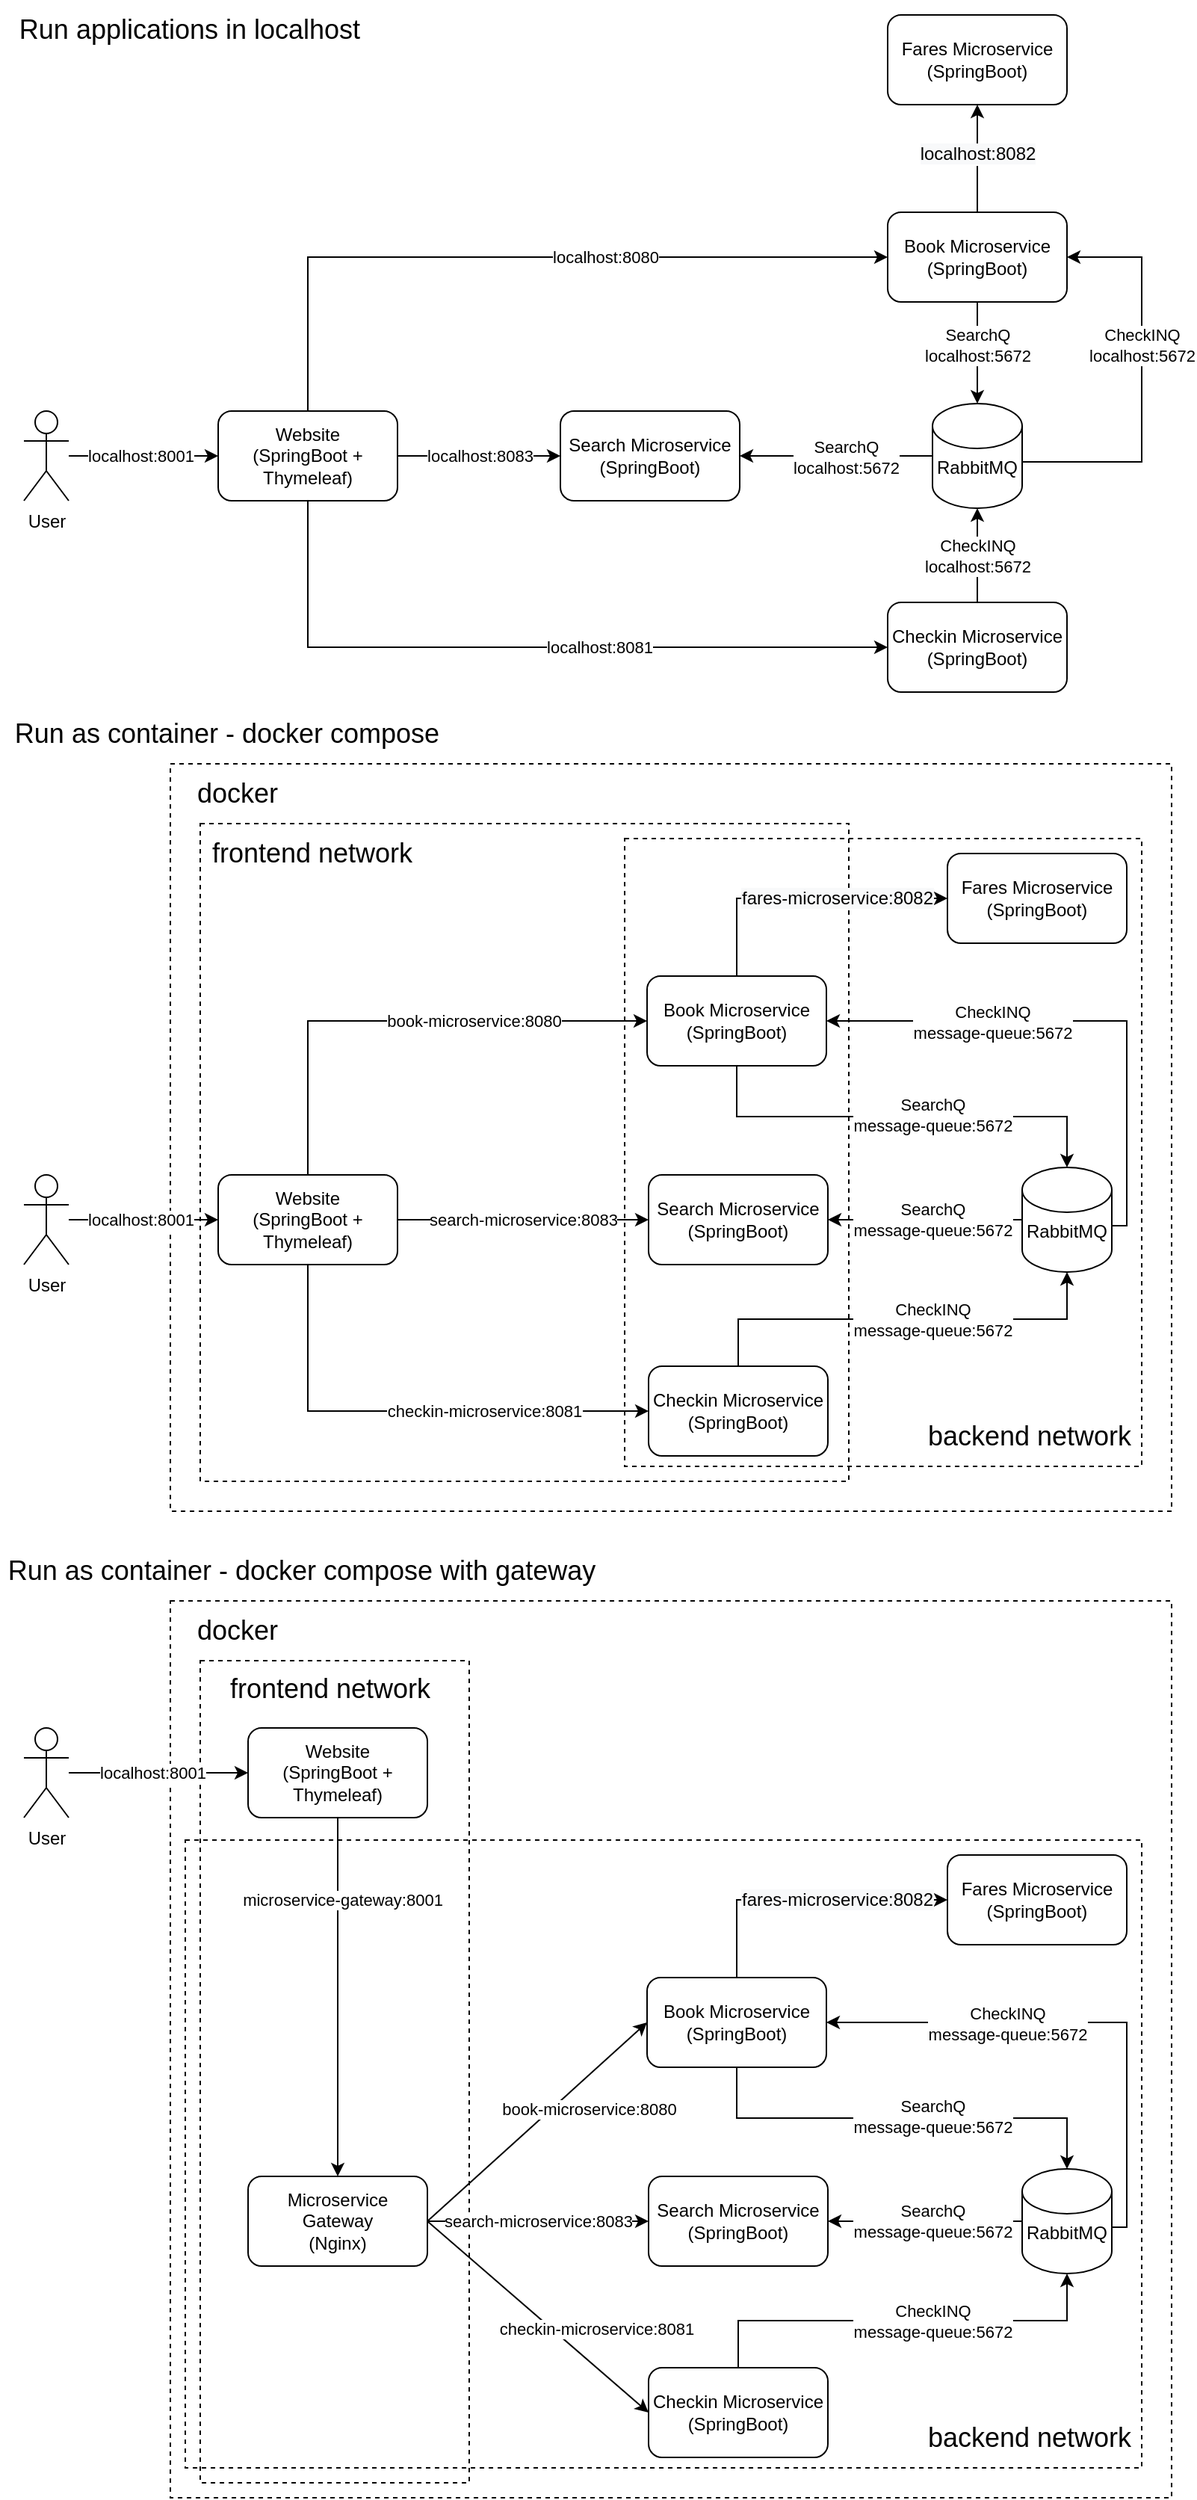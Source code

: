<mxfile version="13.6.3" type="device"><diagram id="6I0OCvxSQrVGMHxT2VVA" name="Page-1"><mxGraphModel dx="1311" dy="722" grid="1" gridSize="10" guides="1" tooltips="1" connect="1" arrows="1" fold="1" page="1" pageScale="1" pageWidth="827" pageHeight="1169" math="0" shadow="0"><root><mxCell id="0"/><mxCell id="1" parent="0"/><mxCell id="A7V5hSUl5MfBScBjOTuB-25" value="" style="rounded=0;whiteSpace=wrap;html=1;fontSize=18;fillColor=none;dashed=1;" parent="1" vertex="1"><mxGeometry x="130" y="530" width="670" height="500" as="geometry"/></mxCell><mxCell id="A7V5hSUl5MfBScBjOTuB-28" value="" style="rounded=0;whiteSpace=wrap;html=1;fontSize=18;fillColor=none;dashed=1;" parent="1" vertex="1"><mxGeometry x="150" y="570" width="434" height="440" as="geometry"/></mxCell><mxCell id="A7V5hSUl5MfBScBjOTuB-29" value="" style="rounded=0;whiteSpace=wrap;html=1;fontSize=18;fillColor=none;dashed=1;" parent="1" vertex="1"><mxGeometry x="434" y="580" width="346" height="420" as="geometry"/></mxCell><mxCell id="7SmYJBmZsG9GLQYLzFIc-7" value="localhost:8083" style="edgeStyle=orthogonalEdgeStyle;rounded=0;orthogonalLoop=1;jettySize=auto;html=1;" parent="1" source="7SmYJBmZsG9GLQYLzFIc-1" target="7SmYJBmZsG9GLQYLzFIc-2" edge="1"><mxGeometry relative="1" as="geometry"/></mxCell><mxCell id="7SmYJBmZsG9GLQYLzFIc-8" style="edgeStyle=orthogonalEdgeStyle;rounded=0;orthogonalLoop=1;jettySize=auto;html=1;exitX=0.5;exitY=0;exitDx=0;exitDy=0;entryX=0;entryY=0.5;entryDx=0;entryDy=0;" parent="1" source="7SmYJBmZsG9GLQYLzFIc-1" target="7SmYJBmZsG9GLQYLzFIc-3" edge="1"><mxGeometry relative="1" as="geometry"/></mxCell><mxCell id="7SmYJBmZsG9GLQYLzFIc-20" value="localhost:8080" style="edgeLabel;html=1;align=center;verticalAlign=middle;resizable=0;points=[];" parent="7SmYJBmZsG9GLQYLzFIc-8" vertex="1" connectable="0"><mxGeometry x="0.311" y="1" relative="1" as="geometry"><mxPoint x="-20" y="0.98" as="offset"/></mxGeometry></mxCell><mxCell id="7SmYJBmZsG9GLQYLzFIc-9" style="edgeStyle=orthogonalEdgeStyle;rounded=0;orthogonalLoop=1;jettySize=auto;html=1;entryX=0;entryY=0.5;entryDx=0;entryDy=0;exitX=0.5;exitY=1;exitDx=0;exitDy=0;" parent="1" source="7SmYJBmZsG9GLQYLzFIc-1" target="7SmYJBmZsG9GLQYLzFIc-4" edge="1"><mxGeometry relative="1" as="geometry"/></mxCell><mxCell id="7SmYJBmZsG9GLQYLzFIc-21" value="localhost:8081" style="edgeLabel;html=1;align=center;verticalAlign=middle;resizable=0;points=[];" parent="7SmYJBmZsG9GLQYLzFIc-9" vertex="1" connectable="0"><mxGeometry x="0.153" y="2" relative="1" as="geometry"><mxPoint x="13" y="2" as="offset"/></mxGeometry></mxCell><mxCell id="7SmYJBmZsG9GLQYLzFIc-1" value="Website&lt;br&gt;(SpringBoot + Thymeleaf)" style="rounded=1;whiteSpace=wrap;html=1;" parent="1" vertex="1"><mxGeometry x="162" y="294" width="120" height="60" as="geometry"/></mxCell><mxCell id="7SmYJBmZsG9GLQYLzFIc-2" value="Search Microservice&lt;br&gt;(SpringBoot)" style="rounded=1;whiteSpace=wrap;html=1;" parent="1" vertex="1"><mxGeometry x="391" y="294" width="120" height="60" as="geometry"/></mxCell><mxCell id="7SmYJBmZsG9GLQYLzFIc-13" style="edgeStyle=orthogonalEdgeStyle;rounded=0;orthogonalLoop=1;jettySize=auto;html=1;exitX=0.5;exitY=1;exitDx=0;exitDy=0;" parent="1" source="7SmYJBmZsG9GLQYLzFIc-3" target="7SmYJBmZsG9GLQYLzFIc-6" edge="1"><mxGeometry relative="1" as="geometry"/></mxCell><mxCell id="7SmYJBmZsG9GLQYLzFIc-14" value="SearchQ&lt;br&gt;localhost:5672" style="edgeLabel;html=1;align=center;verticalAlign=middle;resizable=0;points=[];" parent="7SmYJBmZsG9GLQYLzFIc-13" vertex="1" connectable="0"><mxGeometry x="-0.222" y="-3" relative="1" as="geometry"><mxPoint x="3" y="2" as="offset"/></mxGeometry></mxCell><mxCell id="7SmYJBmZsG9GLQYLzFIc-17" style="edgeStyle=orthogonalEdgeStyle;rounded=0;orthogonalLoop=1;jettySize=auto;html=1;entryX=0.5;entryY=1;entryDx=0;entryDy=0;" parent="1" source="7SmYJBmZsG9GLQYLzFIc-3" target="7SmYJBmZsG9GLQYLzFIc-5" edge="1"><mxGeometry relative="1" as="geometry"/></mxCell><mxCell id="7SmYJBmZsG9GLQYLzFIc-19" value="&lt;span style=&quot;font-size: 12px ; background-color: rgb(248 , 249 , 250)&quot;&gt;localhost:8082&lt;/span&gt;" style="edgeLabel;html=1;align=center;verticalAlign=middle;resizable=0;points=[];" parent="7SmYJBmZsG9GLQYLzFIc-17" vertex="1" connectable="0"><mxGeometry x="0.094" relative="1" as="geometry"><mxPoint as="offset"/></mxGeometry></mxCell><mxCell id="7SmYJBmZsG9GLQYLzFIc-3" value="Book Microservice&lt;br&gt;(SpringBoot)" style="rounded=1;whiteSpace=wrap;html=1;" parent="1" vertex="1"><mxGeometry x="610" y="161" width="120" height="60" as="geometry"/></mxCell><mxCell id="7SmYJBmZsG9GLQYLzFIc-11" value="CheckINQ&lt;br&gt;localhost:5672" style="edgeStyle=orthogonalEdgeStyle;rounded=0;orthogonalLoop=1;jettySize=auto;html=1;exitX=0.5;exitY=0;exitDx=0;exitDy=0;" parent="1" source="7SmYJBmZsG9GLQYLzFIc-4" target="7SmYJBmZsG9GLQYLzFIc-6" edge="1"><mxGeometry relative="1" as="geometry"/></mxCell><mxCell id="7SmYJBmZsG9GLQYLzFIc-4" value="Checkin Microservice&lt;br&gt;(SpringBoot)" style="rounded=1;whiteSpace=wrap;html=1;" parent="1" vertex="1"><mxGeometry x="610" y="422" width="120" height="60" as="geometry"/></mxCell><mxCell id="7SmYJBmZsG9GLQYLzFIc-5" value="Fares Microservice&lt;br&gt;(SpringBoot)" style="rounded=1;whiteSpace=wrap;html=1;" parent="1" vertex="1"><mxGeometry x="610" y="29" width="120" height="60" as="geometry"/></mxCell><mxCell id="7SmYJBmZsG9GLQYLzFIc-10" style="edgeStyle=orthogonalEdgeStyle;rounded=0;orthogonalLoop=1;jettySize=auto;html=1;entryX=1;entryY=0.5;entryDx=0;entryDy=0;" parent="1" source="7SmYJBmZsG9GLQYLzFIc-6" target="7SmYJBmZsG9GLQYLzFIc-2" edge="1"><mxGeometry relative="1" as="geometry"/></mxCell><mxCell id="7SmYJBmZsG9GLQYLzFIc-12" value="SearchQ&lt;br&gt;localhost:5672" style="edgeLabel;html=1;align=center;verticalAlign=middle;resizable=0;points=[];" parent="7SmYJBmZsG9GLQYLzFIc-10" vertex="1" connectable="0"><mxGeometry x="-0.2" y="1" relative="1" as="geometry"><mxPoint x="-7" as="offset"/></mxGeometry></mxCell><mxCell id="7SmYJBmZsG9GLQYLzFIc-15" style="edgeStyle=orthogonalEdgeStyle;rounded=0;orthogonalLoop=1;jettySize=auto;html=1;exitX=1;exitY=0.557;exitDx=0;exitDy=0;exitPerimeter=0;entryX=1;entryY=0.5;entryDx=0;entryDy=0;" parent="1" source="7SmYJBmZsG9GLQYLzFIc-6" target="7SmYJBmZsG9GLQYLzFIc-3" edge="1"><mxGeometry relative="1" as="geometry"><mxPoint x="765" y="208" as="targetPoint"/><Array as="points"><mxPoint x="780" y="328"/><mxPoint x="780" y="191"/></Array></mxGeometry></mxCell><mxCell id="7SmYJBmZsG9GLQYLzFIc-16" value="CheckINQ&lt;br&gt;localhost:5672" style="edgeLabel;html=1;align=center;verticalAlign=middle;resizable=0;points=[];" parent="7SmYJBmZsG9GLQYLzFIc-15" vertex="1" connectable="0"><mxGeometry x="-0.296" y="2" relative="1" as="geometry"><mxPoint x="2" y="-64" as="offset"/></mxGeometry></mxCell><mxCell id="7SmYJBmZsG9GLQYLzFIc-6" value="&lt;br&gt;RabbitMQ" style="shape=cylinder2;whiteSpace=wrap;html=1;boundedLbl=1;backgroundOutline=1;size=15;" parent="1" vertex="1"><mxGeometry x="640" y="289" width="60" height="70" as="geometry"/></mxCell><mxCell id="7SmYJBmZsG9GLQYLzFIc-23" style="edgeStyle=orthogonalEdgeStyle;rounded=0;orthogonalLoop=1;jettySize=auto;html=1;entryX=0;entryY=0.5;entryDx=0;entryDy=0;" parent="1" source="7SmYJBmZsG9GLQYLzFIc-22" target="7SmYJBmZsG9GLQYLzFIc-1" edge="1"><mxGeometry relative="1" as="geometry"/></mxCell><mxCell id="7SmYJBmZsG9GLQYLzFIc-24" value="localhost:8001" style="edgeLabel;html=1;align=center;verticalAlign=middle;resizable=0;points=[];" parent="7SmYJBmZsG9GLQYLzFIc-23" vertex="1" connectable="0"><mxGeometry x="-0.182" y="-1" relative="1" as="geometry"><mxPoint x="7" y="-1" as="offset"/></mxGeometry></mxCell><mxCell id="7SmYJBmZsG9GLQYLzFIc-22" value="User" style="shape=umlActor;verticalLabelPosition=bottom;verticalAlign=top;html=1;outlineConnect=0;" parent="1" vertex="1"><mxGeometry x="32" y="294" width="30" height="60" as="geometry"/></mxCell><mxCell id="7SmYJBmZsG9GLQYLzFIc-25" value="Run applications in localhost" style="text;html=1;strokeColor=none;fillColor=none;align=center;verticalAlign=middle;whiteSpace=wrap;rounded=0;fontSize=18;" parent="1" vertex="1"><mxGeometry x="16" y="19" width="254" height="40" as="geometry"/></mxCell><mxCell id="A7V5hSUl5MfBScBjOTuB-1" value="search-microservice:8083" style="edgeStyle=orthogonalEdgeStyle;rounded=0;orthogonalLoop=1;jettySize=auto;html=1;" parent="1" source="A7V5hSUl5MfBScBjOTuB-6" target="A7V5hSUl5MfBScBjOTuB-7" edge="1"><mxGeometry relative="1" as="geometry"/></mxCell><mxCell id="A7V5hSUl5MfBScBjOTuB-2" style="edgeStyle=orthogonalEdgeStyle;rounded=0;orthogonalLoop=1;jettySize=auto;html=1;exitX=0.5;exitY=0;exitDx=0;exitDy=0;entryX=0;entryY=0.5;entryDx=0;entryDy=0;" parent="1" source="A7V5hSUl5MfBScBjOTuB-6" target="A7V5hSUl5MfBScBjOTuB-12" edge="1"><mxGeometry relative="1" as="geometry"/></mxCell><mxCell id="A7V5hSUl5MfBScBjOTuB-3" value="book-microservice:8080" style="edgeLabel;html=1;align=center;verticalAlign=middle;resizable=0;points=[];" parent="A7V5hSUl5MfBScBjOTuB-2" vertex="1" connectable="0"><mxGeometry x="0.311" y="1" relative="1" as="geometry"><mxPoint x="-3.17" y="1" as="offset"/></mxGeometry></mxCell><mxCell id="A7V5hSUl5MfBScBjOTuB-4" style="edgeStyle=orthogonalEdgeStyle;rounded=0;orthogonalLoop=1;jettySize=auto;html=1;entryX=0;entryY=0.5;entryDx=0;entryDy=0;exitX=0.5;exitY=1;exitDx=0;exitDy=0;" parent="1" source="A7V5hSUl5MfBScBjOTuB-6" target="A7V5hSUl5MfBScBjOTuB-14" edge="1"><mxGeometry relative="1" as="geometry"/></mxCell><mxCell id="A7V5hSUl5MfBScBjOTuB-5" value="checkin-microservice:8081" style="edgeLabel;html=1;align=center;verticalAlign=middle;resizable=0;points=[];" parent="A7V5hSUl5MfBScBjOTuB-4" vertex="1" connectable="0"><mxGeometry x="0.153" y="2" relative="1" as="geometry"><mxPoint x="27.67" y="2" as="offset"/></mxGeometry></mxCell><mxCell id="A7V5hSUl5MfBScBjOTuB-6" value="Website&lt;br&gt;(SpringBoot + Thymeleaf)" style="rounded=1;whiteSpace=wrap;html=1;" parent="1" vertex="1"><mxGeometry x="162" y="805" width="120" height="60" as="geometry"/></mxCell><mxCell id="A7V5hSUl5MfBScBjOTuB-7" value="Search Microservice&lt;br&gt;(SpringBoot)" style="rounded=1;whiteSpace=wrap;html=1;" parent="1" vertex="1"><mxGeometry x="450" y="805" width="120" height="60" as="geometry"/></mxCell><mxCell id="A7V5hSUl5MfBScBjOTuB-8" style="edgeStyle=orthogonalEdgeStyle;rounded=0;orthogonalLoop=1;jettySize=auto;html=1;exitX=0.5;exitY=1;exitDx=0;exitDy=0;" parent="1" source="A7V5hSUl5MfBScBjOTuB-12" target="A7V5hSUl5MfBScBjOTuB-20" edge="1"><mxGeometry relative="1" as="geometry"/></mxCell><mxCell id="A7V5hSUl5MfBScBjOTuB-9" value="SearchQ&lt;br&gt;message-queue:5672" style="edgeLabel;html=1;align=center;verticalAlign=middle;resizable=0;points=[];" parent="A7V5hSUl5MfBScBjOTuB-8" vertex="1" connectable="0"><mxGeometry x="-0.222" y="-3" relative="1" as="geometry"><mxPoint x="52.62" y="-4" as="offset"/></mxGeometry></mxCell><mxCell id="A7V5hSUl5MfBScBjOTuB-10" style="edgeStyle=orthogonalEdgeStyle;rounded=0;orthogonalLoop=1;jettySize=auto;html=1;entryX=0;entryY=0.5;entryDx=0;entryDy=0;exitX=0.5;exitY=0;exitDx=0;exitDy=0;" parent="1" source="A7V5hSUl5MfBScBjOTuB-12" target="A7V5hSUl5MfBScBjOTuB-15" edge="1"><mxGeometry relative="1" as="geometry"/></mxCell><mxCell id="A7V5hSUl5MfBScBjOTuB-11" value="&lt;span style=&quot;font-size: 12px ; background-color: rgb(248 , 249 , 250)&quot;&gt;fares-microservice:8082&lt;/span&gt;" style="edgeLabel;html=1;align=center;verticalAlign=middle;resizable=0;points=[];" parent="A7V5hSUl5MfBScBjOTuB-10" vertex="1" connectable="0"><mxGeometry x="0.094" relative="1" as="geometry"><mxPoint x="13" as="offset"/></mxGeometry></mxCell><mxCell id="A7V5hSUl5MfBScBjOTuB-12" value="Book Microservice&lt;br&gt;(SpringBoot)" style="rounded=1;whiteSpace=wrap;html=1;" parent="1" vertex="1"><mxGeometry x="449" y="672" width="120" height="60" as="geometry"/></mxCell><mxCell id="A7V5hSUl5MfBScBjOTuB-13" value="CheckINQ&lt;br&gt;message-queue:5672" style="edgeStyle=orthogonalEdgeStyle;rounded=0;orthogonalLoop=1;jettySize=auto;html=1;exitX=0.5;exitY=0;exitDx=0;exitDy=0;" parent="1" source="A7V5hSUl5MfBScBjOTuB-14" target="A7V5hSUl5MfBScBjOTuB-20" edge="1"><mxGeometry x="0.141" relative="1" as="geometry"><mxPoint as="offset"/></mxGeometry></mxCell><mxCell id="A7V5hSUl5MfBScBjOTuB-14" value="Checkin Microservice&lt;br&gt;(SpringBoot)" style="rounded=1;whiteSpace=wrap;html=1;" parent="1" vertex="1"><mxGeometry x="450" y="933" width="120" height="60" as="geometry"/></mxCell><mxCell id="A7V5hSUl5MfBScBjOTuB-15" value="Fares Microservice&lt;br&gt;(SpringBoot)" style="rounded=1;whiteSpace=wrap;html=1;" parent="1" vertex="1"><mxGeometry x="650" y="590" width="120" height="60" as="geometry"/></mxCell><mxCell id="A7V5hSUl5MfBScBjOTuB-16" style="edgeStyle=orthogonalEdgeStyle;rounded=0;orthogonalLoop=1;jettySize=auto;html=1;entryX=1;entryY=0.5;entryDx=0;entryDy=0;" parent="1" source="A7V5hSUl5MfBScBjOTuB-20" target="A7V5hSUl5MfBScBjOTuB-7" edge="1"><mxGeometry relative="1" as="geometry"/></mxCell><mxCell id="A7V5hSUl5MfBScBjOTuB-17" value="SearchQ&lt;br&gt;message-queue:5672" style="edgeLabel;html=1;align=center;verticalAlign=middle;resizable=0;points=[];" parent="A7V5hSUl5MfBScBjOTuB-16" vertex="1" connectable="0"><mxGeometry x="-0.2" y="1" relative="1" as="geometry"><mxPoint x="-8.1" y="-1" as="offset"/></mxGeometry></mxCell><mxCell id="A7V5hSUl5MfBScBjOTuB-18" style="edgeStyle=orthogonalEdgeStyle;rounded=0;orthogonalLoop=1;jettySize=auto;html=1;exitX=1;exitY=0.557;exitDx=0;exitDy=0;exitPerimeter=0;entryX=1;entryY=0.5;entryDx=0;entryDy=0;" parent="1" source="A7V5hSUl5MfBScBjOTuB-20" target="A7V5hSUl5MfBScBjOTuB-12" edge="1"><mxGeometry relative="1" as="geometry"><mxPoint x="765" y="719" as="targetPoint"/><Array as="points"><mxPoint x="770" y="839"/><mxPoint x="770" y="702"/></Array></mxGeometry></mxCell><mxCell id="A7V5hSUl5MfBScBjOTuB-19" value="CheckINQ&lt;br&gt;message-queue:5672" style="edgeLabel;html=1;align=center;verticalAlign=middle;resizable=0;points=[];" parent="A7V5hSUl5MfBScBjOTuB-18" vertex="1" connectable="0"><mxGeometry x="-0.296" y="2" relative="1" as="geometry"><mxPoint x="-88" y="-24.14" as="offset"/></mxGeometry></mxCell><mxCell id="A7V5hSUl5MfBScBjOTuB-20" value="&lt;br&gt;RabbitMQ" style="shape=cylinder2;whiteSpace=wrap;html=1;boundedLbl=1;backgroundOutline=1;size=15;" parent="1" vertex="1"><mxGeometry x="700" y="800" width="60" height="70" as="geometry"/></mxCell><mxCell id="A7V5hSUl5MfBScBjOTuB-21" style="edgeStyle=orthogonalEdgeStyle;rounded=0;orthogonalLoop=1;jettySize=auto;html=1;entryX=0;entryY=0.5;entryDx=0;entryDy=0;" parent="1" source="A7V5hSUl5MfBScBjOTuB-23" target="A7V5hSUl5MfBScBjOTuB-6" edge="1"><mxGeometry relative="1" as="geometry"/></mxCell><mxCell id="A7V5hSUl5MfBScBjOTuB-22" value="localhost:8001" style="edgeLabel;html=1;align=center;verticalAlign=middle;resizable=0;points=[];" parent="A7V5hSUl5MfBScBjOTuB-21" vertex="1" connectable="0"><mxGeometry x="-0.182" y="-1" relative="1" as="geometry"><mxPoint x="7" y="-1" as="offset"/></mxGeometry></mxCell><mxCell id="A7V5hSUl5MfBScBjOTuB-23" value="User" style="shape=umlActor;verticalLabelPosition=bottom;verticalAlign=top;html=1;outlineConnect=0;" parent="1" vertex="1"><mxGeometry x="32" y="805" width="30" height="60" as="geometry"/></mxCell><mxCell id="A7V5hSUl5MfBScBjOTuB-24" value="Run as container - docker compose" style="text;html=1;strokeColor=none;fillColor=none;align=center;verticalAlign=middle;whiteSpace=wrap;rounded=0;fontSize=18;" parent="1" vertex="1"><mxGeometry x="16" y="490" width="304" height="40" as="geometry"/></mxCell><mxCell id="A7V5hSUl5MfBScBjOTuB-26" value="docker" style="text;html=1;strokeColor=none;fillColor=none;align=center;verticalAlign=middle;whiteSpace=wrap;rounded=0;fontSize=18;" parent="1" vertex="1"><mxGeometry x="130" y="530" width="90" height="40" as="geometry"/></mxCell><mxCell id="A7V5hSUl5MfBScBjOTuB-30" value="frontend network" style="text;html=1;strokeColor=none;fillColor=none;align=center;verticalAlign=middle;whiteSpace=wrap;rounded=0;fontSize=18;" parent="1" vertex="1"><mxGeometry x="150" y="570" width="150" height="40" as="geometry"/></mxCell><mxCell id="A7V5hSUl5MfBScBjOTuB-31" value="backend network" style="text;html=1;strokeColor=none;fillColor=none;align=center;verticalAlign=middle;whiteSpace=wrap;rounded=0;fontSize=18;" parent="1" vertex="1"><mxGeometry x="630" y="960" width="150" height="40" as="geometry"/></mxCell><mxCell id="A7V5hSUl5MfBScBjOTuB-88" value="Run as container - docker compose with gateway" style="text;html=1;strokeColor=none;fillColor=none;align=center;verticalAlign=middle;whiteSpace=wrap;rounded=0;fontSize=18;" parent="1" vertex="1"><mxGeometry x="16" y="1050" width="404" height="40" as="geometry"/></mxCell><mxCell id="A7V5hSUl5MfBScBjOTuB-94" value="" style="rounded=0;whiteSpace=wrap;html=1;fontSize=18;fillColor=none;dashed=1;" parent="1" vertex="1"><mxGeometry x="130" y="1090" width="670" height="600" as="geometry"/></mxCell><mxCell id="A7V5hSUl5MfBScBjOTuB-95" value="" style="rounded=0;whiteSpace=wrap;html=1;fontSize=18;fillColor=none;dashed=1;" parent="1" vertex="1"><mxGeometry x="150" y="1130" width="180" height="550" as="geometry"/></mxCell><mxCell id="A7V5hSUl5MfBScBjOTuB-96" value="" style="rounded=0;whiteSpace=wrap;html=1;fontSize=18;fillColor=none;dashed=1;" parent="1" vertex="1"><mxGeometry x="140" y="1250" width="640" height="420" as="geometry"/></mxCell><mxCell id="A7V5hSUl5MfBScBjOTuB-97" value="" style="edgeStyle=orthogonalEdgeStyle;rounded=0;orthogonalLoop=1;jettySize=auto;html=1;entryX=0.5;entryY=0;entryDx=0;entryDy=0;" parent="1" source="A7V5hSUl5MfBScBjOTuB-102" target="A7V5hSUl5MfBScBjOTuB-123" edge="1"><mxGeometry relative="1" as="geometry"/></mxCell><mxCell id="A7V5hSUl5MfBScBjOTuB-98" style="rounded=0;orthogonalLoop=1;jettySize=auto;html=1;exitX=1;exitY=0.5;exitDx=0;exitDy=0;entryX=0;entryY=0.5;entryDx=0;entryDy=0;" parent="1" source="A7V5hSUl5MfBScBjOTuB-123" target="A7V5hSUl5MfBScBjOTuB-108" edge="1"><mxGeometry relative="1" as="geometry"/></mxCell><mxCell id="A7V5hSUl5MfBScBjOTuB-99" value="book-microservice:8080" style="edgeLabel;html=1;align=center;verticalAlign=middle;resizable=0;points=[];" parent="A7V5hSUl5MfBScBjOTuB-98" vertex="1" connectable="0"><mxGeometry x="0.311" y="1" relative="1" as="geometry"><mxPoint x="12.27" y="12.77" as="offset"/></mxGeometry></mxCell><mxCell id="A7V5hSUl5MfBScBjOTuB-100" style="rounded=0;orthogonalLoop=1;jettySize=auto;html=1;entryX=0;entryY=0.5;entryDx=0;entryDy=0;exitX=1;exitY=0.5;exitDx=0;exitDy=0;" parent="1" source="A7V5hSUl5MfBScBjOTuB-123" target="A7V5hSUl5MfBScBjOTuB-110" edge="1"><mxGeometry relative="1" as="geometry"/></mxCell><mxCell id="A7V5hSUl5MfBScBjOTuB-101" value="checkin-microservice:8081" style="edgeLabel;html=1;align=center;verticalAlign=middle;resizable=0;points=[];" parent="A7V5hSUl5MfBScBjOTuB-100" vertex="1" connectable="0"><mxGeometry x="0.153" y="2" relative="1" as="geometry"><mxPoint x="25.6" y="-0.34" as="offset"/></mxGeometry></mxCell><mxCell id="A7V5hSUl5MfBScBjOTuB-102" value="Website&lt;br&gt;(SpringBoot + Thymeleaf)" style="rounded=1;whiteSpace=wrap;html=1;" parent="1" vertex="1"><mxGeometry x="182" y="1175" width="120" height="60" as="geometry"/></mxCell><mxCell id="A7V5hSUl5MfBScBjOTuB-103" value="Search Microservice&lt;br&gt;(SpringBoot)" style="rounded=1;whiteSpace=wrap;html=1;" parent="1" vertex="1"><mxGeometry x="450" y="1475" width="120" height="60" as="geometry"/></mxCell><mxCell id="A7V5hSUl5MfBScBjOTuB-104" style="edgeStyle=orthogonalEdgeStyle;rounded=0;orthogonalLoop=1;jettySize=auto;html=1;exitX=0.5;exitY=1;exitDx=0;exitDy=0;" parent="1" source="A7V5hSUl5MfBScBjOTuB-108" target="A7V5hSUl5MfBScBjOTuB-116" edge="1"><mxGeometry relative="1" as="geometry"/></mxCell><mxCell id="A7V5hSUl5MfBScBjOTuB-105" value="SearchQ&lt;br&gt;message-queue:5672" style="edgeLabel;html=1;align=center;verticalAlign=middle;resizable=0;points=[];" parent="A7V5hSUl5MfBScBjOTuB-104" vertex="1" connectable="0"><mxGeometry x="-0.222" y="-3" relative="1" as="geometry"><mxPoint x="52.62" y="-4" as="offset"/></mxGeometry></mxCell><mxCell id="A7V5hSUl5MfBScBjOTuB-106" style="edgeStyle=orthogonalEdgeStyle;rounded=0;orthogonalLoop=1;jettySize=auto;html=1;entryX=0;entryY=0.5;entryDx=0;entryDy=0;exitX=0.5;exitY=0;exitDx=0;exitDy=0;" parent="1" source="A7V5hSUl5MfBScBjOTuB-108" target="A7V5hSUl5MfBScBjOTuB-111" edge="1"><mxGeometry relative="1" as="geometry"/></mxCell><mxCell id="A7V5hSUl5MfBScBjOTuB-107" value="&lt;span style=&quot;font-size: 12px ; background-color: rgb(248 , 249 , 250)&quot;&gt;fares-microservice:8082&lt;/span&gt;" style="edgeLabel;html=1;align=center;verticalAlign=middle;resizable=0;points=[];" parent="A7V5hSUl5MfBScBjOTuB-106" vertex="1" connectable="0"><mxGeometry x="0.094" relative="1" as="geometry"><mxPoint x="13" as="offset"/></mxGeometry></mxCell><mxCell id="A7V5hSUl5MfBScBjOTuB-108" value="Book Microservice&lt;br&gt;(SpringBoot)" style="rounded=1;whiteSpace=wrap;html=1;" parent="1" vertex="1"><mxGeometry x="449" y="1342" width="120" height="60" as="geometry"/></mxCell><mxCell id="A7V5hSUl5MfBScBjOTuB-109" value="CheckINQ&lt;br&gt;message-queue:5672" style="edgeStyle=orthogonalEdgeStyle;rounded=0;orthogonalLoop=1;jettySize=auto;html=1;exitX=0.5;exitY=0;exitDx=0;exitDy=0;" parent="1" source="A7V5hSUl5MfBScBjOTuB-110" target="A7V5hSUl5MfBScBjOTuB-116" edge="1"><mxGeometry x="0.141" relative="1" as="geometry"><mxPoint as="offset"/></mxGeometry></mxCell><mxCell id="A7V5hSUl5MfBScBjOTuB-110" value="Checkin Microservice&lt;br&gt;(SpringBoot)" style="rounded=1;whiteSpace=wrap;html=1;" parent="1" vertex="1"><mxGeometry x="450" y="1603" width="120" height="60" as="geometry"/></mxCell><mxCell id="A7V5hSUl5MfBScBjOTuB-111" value="Fares Microservice&lt;br&gt;(SpringBoot)" style="rounded=1;whiteSpace=wrap;html=1;" parent="1" vertex="1"><mxGeometry x="650" y="1260" width="120" height="60" as="geometry"/></mxCell><mxCell id="A7V5hSUl5MfBScBjOTuB-112" style="edgeStyle=orthogonalEdgeStyle;rounded=0;orthogonalLoop=1;jettySize=auto;html=1;entryX=1;entryY=0.5;entryDx=0;entryDy=0;" parent="1" source="A7V5hSUl5MfBScBjOTuB-116" target="A7V5hSUl5MfBScBjOTuB-103" edge="1"><mxGeometry relative="1" as="geometry"/></mxCell><mxCell id="A7V5hSUl5MfBScBjOTuB-113" value="SearchQ&lt;br&gt;message-queue:5672" style="edgeLabel;html=1;align=center;verticalAlign=middle;resizable=0;points=[];" parent="A7V5hSUl5MfBScBjOTuB-112" vertex="1" connectable="0"><mxGeometry x="-0.2" y="1" relative="1" as="geometry"><mxPoint x="-8.1" y="-1" as="offset"/></mxGeometry></mxCell><mxCell id="A7V5hSUl5MfBScBjOTuB-114" style="edgeStyle=orthogonalEdgeStyle;rounded=0;orthogonalLoop=1;jettySize=auto;html=1;exitX=1;exitY=0.557;exitDx=0;exitDy=0;exitPerimeter=0;entryX=1;entryY=0.5;entryDx=0;entryDy=0;" parent="1" source="A7V5hSUl5MfBScBjOTuB-116" target="A7V5hSUl5MfBScBjOTuB-108" edge="1"><mxGeometry relative="1" as="geometry"><mxPoint x="765" y="1389" as="targetPoint"/><Array as="points"><mxPoint x="770" y="1509"/><mxPoint x="770" y="1372"/></Array></mxGeometry></mxCell><mxCell id="A7V5hSUl5MfBScBjOTuB-115" value="CheckINQ&lt;br&gt;message-queue:5672" style="edgeLabel;html=1;align=center;verticalAlign=middle;resizable=0;points=[];" parent="A7V5hSUl5MfBScBjOTuB-114" vertex="1" connectable="0"><mxGeometry x="-0.296" y="2" relative="1" as="geometry"><mxPoint x="-78" y="-24.14" as="offset"/></mxGeometry></mxCell><mxCell id="A7V5hSUl5MfBScBjOTuB-116" value="&lt;br&gt;RabbitMQ" style="shape=cylinder2;whiteSpace=wrap;html=1;boundedLbl=1;backgroundOutline=1;size=15;" parent="1" vertex="1"><mxGeometry x="700" y="1470" width="60" height="70" as="geometry"/></mxCell><mxCell id="A7V5hSUl5MfBScBjOTuB-117" style="edgeStyle=orthogonalEdgeStyle;rounded=0;orthogonalLoop=1;jettySize=auto;html=1;entryX=0;entryY=0.5;entryDx=0;entryDy=0;" parent="1" source="A7V5hSUl5MfBScBjOTuB-119" target="A7V5hSUl5MfBScBjOTuB-102" edge="1"><mxGeometry relative="1" as="geometry"/></mxCell><mxCell id="A7V5hSUl5MfBScBjOTuB-118" value="localhost:8001" style="edgeLabel;html=1;align=center;verticalAlign=middle;resizable=0;points=[];" parent="A7V5hSUl5MfBScBjOTuB-117" vertex="1" connectable="0"><mxGeometry x="-0.182" y="-1" relative="1" as="geometry"><mxPoint x="7" y="-1" as="offset"/></mxGeometry></mxCell><mxCell id="A7V5hSUl5MfBScBjOTuB-119" value="User" style="shape=umlActor;verticalLabelPosition=bottom;verticalAlign=top;html=1;outlineConnect=0;" parent="1" vertex="1"><mxGeometry x="32" y="1175" width="30" height="60" as="geometry"/></mxCell><mxCell id="A7V5hSUl5MfBScBjOTuB-120" value="docker" style="text;html=1;strokeColor=none;fillColor=none;align=center;verticalAlign=middle;whiteSpace=wrap;rounded=0;fontSize=18;" parent="1" vertex="1"><mxGeometry x="130" y="1090" width="90" height="40" as="geometry"/></mxCell><mxCell id="A7V5hSUl5MfBScBjOTuB-121" value="frontend network" style="text;html=1;strokeColor=none;fillColor=none;align=center;verticalAlign=middle;whiteSpace=wrap;rounded=0;fontSize=18;" parent="1" vertex="1"><mxGeometry x="162" y="1129" width="150" height="40" as="geometry"/></mxCell><mxCell id="A7V5hSUl5MfBScBjOTuB-122" value="backend network" style="text;html=1;strokeColor=none;fillColor=none;align=center;verticalAlign=middle;whiteSpace=wrap;rounded=0;fontSize=18;" parent="1" vertex="1"><mxGeometry x="630" y="1630" width="150" height="40" as="geometry"/></mxCell><mxCell id="A7V5hSUl5MfBScBjOTuB-123" value="Microservice Gateway&lt;br&gt;(Nginx)" style="rounded=1;whiteSpace=wrap;html=1;" parent="1" vertex="1"><mxGeometry x="182" y="1475" width="120" height="60" as="geometry"/></mxCell><mxCell id="A7V5hSUl5MfBScBjOTuB-130" value="search-microservice:8083" style="edgeStyle=orthogonalEdgeStyle;rounded=0;orthogonalLoop=1;jettySize=auto;html=1;exitX=1;exitY=0.5;exitDx=0;exitDy=0;" parent="1" source="A7V5hSUl5MfBScBjOTuB-123" target="A7V5hSUl5MfBScBjOTuB-103" edge="1"><mxGeometry relative="1" as="geometry"><mxPoint x="302" y="1334.76" as="sourcePoint"/><mxPoint x="470" y="1334.76" as="targetPoint"/></mxGeometry></mxCell><mxCell id="A7V5hSUl5MfBScBjOTuB-132" value="microservice-gateway:8001" style="edgeLabel;html=1;align=center;verticalAlign=middle;resizable=0;points=[];" parent="1" vertex="1" connectable="0"><mxGeometry x="245.003" y="1290.001" as="geometry"/></mxCell></root></mxGraphModel></diagram></mxfile>